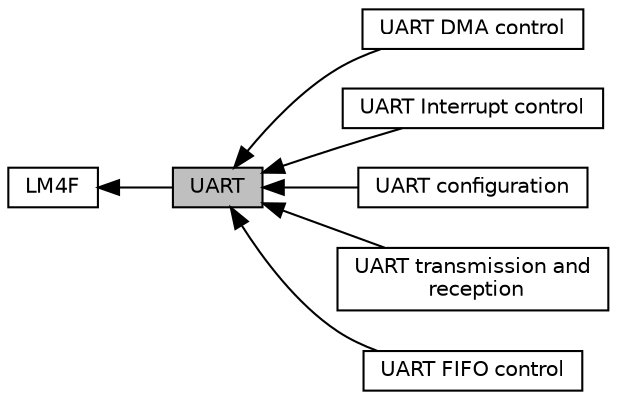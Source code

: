 digraph "UART"
{
  edge [fontname="Helvetica",fontsize="10",labelfontname="Helvetica",labelfontsize="10"];
  node [fontname="Helvetica",fontsize="10",shape=record];
  rankdir=LR;
  Node5 [label="UART DMA control",height=0.2,width=0.4,color="black", fillcolor="white", style="filled",URL="$group__uart__dma.html",tooltip="Enabling Direct Memory Access transfers for the UART "];
  Node1 [label="LM4F",height=0.2,width=0.4,color="black", fillcolor="white", style="filled",URL="$group__LM4Fxx.html",tooltip="Libraries for TI Stellaris LM4F series. "];
  Node0 [label="UART",height=0.2,width=0.4,color="black", fillcolor="grey75", style="filled", fontcolor="black"];
  Node4 [label="UART Interrupt control",height=0.2,width=0.4,color="black", fillcolor="white", style="filled",URL="$group__uart__irq.html",tooltip="Configuring interrupts from the UART "];
  Node2 [label="UART configuration",height=0.2,width=0.4,color="black", fillcolor="white", style="filled",URL="$group__uart__config.html",tooltip="Enabling and configuring the UART "];
  Node3 [label="UART transmission and\l reception",height=0.2,width=0.4,color="black", fillcolor="white", style="filled",URL="$group__uart__send__recv.html",tooltip="Sending and receiving data through the UART "];
  Node6 [label="UART FIFO control",height=0.2,width=0.4,color="black", fillcolor="white", style="filled",URL="$group__uart__fifo.html",tooltip="Enabling and controlling UART FIFO "];
  Node1->Node0 [shape=plaintext, dir="back", style="solid"];
  Node0->Node2 [shape=plaintext, dir="back", style="solid"];
  Node0->Node3 [shape=plaintext, dir="back", style="solid"];
  Node0->Node4 [shape=plaintext, dir="back", style="solid"];
  Node0->Node5 [shape=plaintext, dir="back", style="solid"];
  Node0->Node6 [shape=plaintext, dir="back", style="solid"];
}
